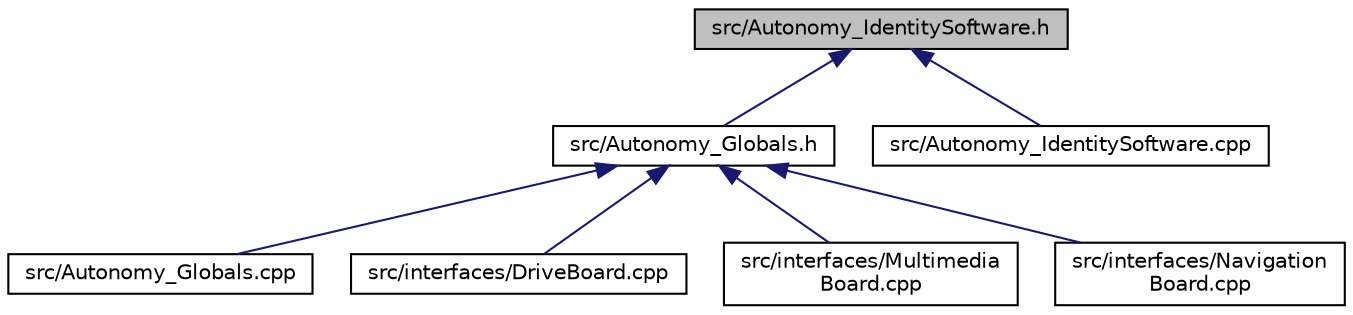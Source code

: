 digraph "src/Autonomy_IdentitySoftware.h"
{
 // LATEX_PDF_SIZE
  edge [fontname="Helvetica",fontsize="10",labelfontname="Helvetica",labelfontsize="10"];
  node [fontname="Helvetica",fontsize="10",shape=record];
  Node1 [label="src/Autonomy_IdentitySoftware.h",height=0.2,width=0.4,color="black", fillcolor="grey75", style="filled", fontcolor="black",tooltip="Defines the Autonomy_IdentitySoftware class."];
  Node1 -> Node2 [dir="back",color="midnightblue",fontsize="10",style="solid",fontname="Helvetica"];
  Node2 [label="src/Autonomy_Globals.h",height=0.2,width=0.4,color="black", fillcolor="white", style="filled",URL="$Autonomy__Globals_8h.html",tooltip="Defines functions and objects used project wide."];
  Node2 -> Node3 [dir="back",color="midnightblue",fontsize="10",style="solid",fontname="Helvetica"];
  Node3 [label="src/Autonomy_Globals.cpp",height=0.2,width=0.4,color="black", fillcolor="white", style="filled",URL="$Autonomy__Globals_8cpp.html",tooltip="Sets up functions and classes used project wide."];
  Node2 -> Node4 [dir="back",color="midnightblue",fontsize="10",style="solid",fontname="Helvetica"];
  Node4 [label="src/interfaces/DriveBoard.cpp",height=0.2,width=0.4,color="black", fillcolor="white", style="filled",URL="$DriveBoard_8cpp.html",tooltip="Implements the interface for sending commands to the drive board on the Rover."];
  Node2 -> Node5 [dir="back",color="midnightblue",fontsize="10",style="solid",fontname="Helvetica"];
  Node5 [label="src/interfaces/Multimedia\lBoard.cpp",height=0.2,width=0.4,color="black", fillcolor="white", style="filled",URL="$MultimediaBoard_8cpp.html",tooltip="Implements the MultimediaBoard class."];
  Node2 -> Node6 [dir="back",color="midnightblue",fontsize="10",style="solid",fontname="Helvetica"];
  Node6 [label="src/interfaces/Navigation\lBoard.cpp",height=0.2,width=0.4,color="black", fillcolor="white", style="filled",URL="$NavigationBoard_8cpp.html",tooltip="Implements NavigationBoard class."];
  Node1 -> Node7 [dir="back",color="midnightblue",fontsize="10",style="solid",fontname="Helvetica"];
  Node7 [label="src/Autonomy_IdentitySoftware.cpp",height=0.2,width=0.4,color="black", fillcolor="white", style="filled",URL="$Autonomy__IdentitySoftware_8cpp.html",tooltip="Implements the Autonomy_IdentitySoftware class. Handler for incrementing and tracking software versio..."];
}
